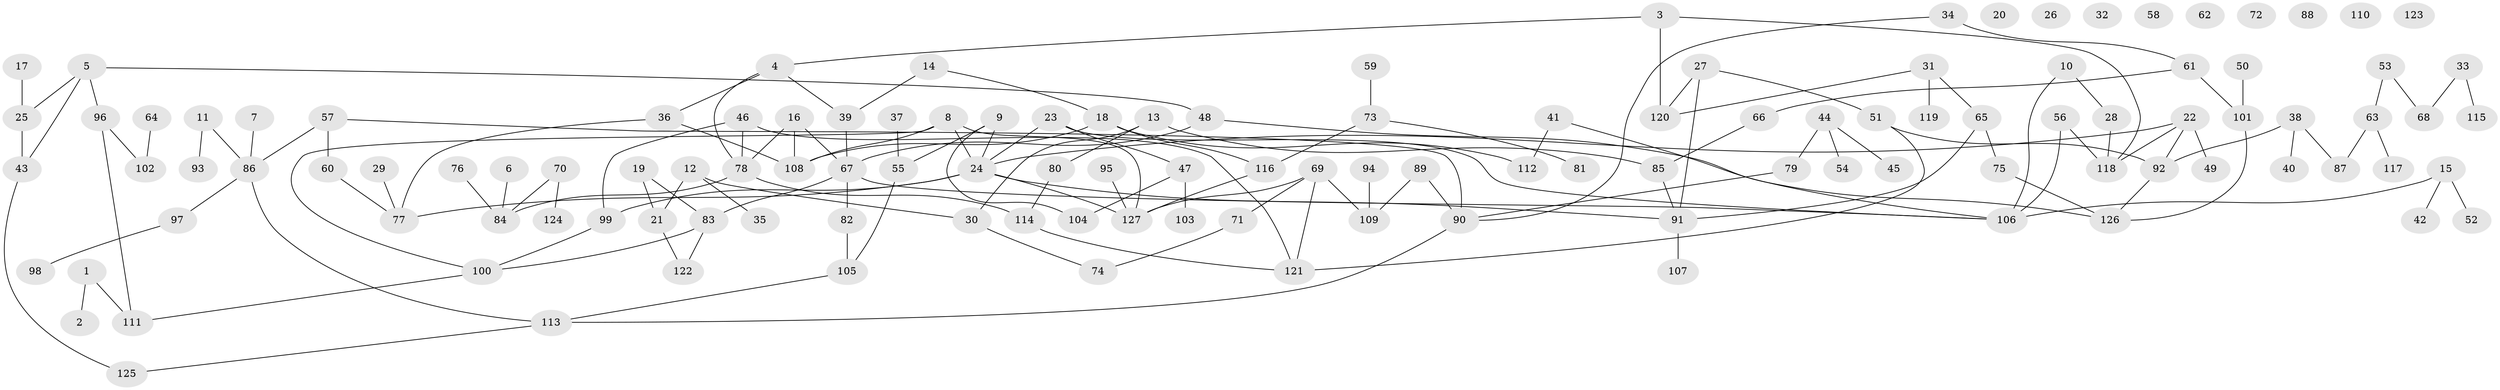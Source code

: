 // Generated by graph-tools (version 1.1) at 2025/49/03/09/25 03:49:03]
// undirected, 127 vertices, 153 edges
graph export_dot {
graph [start="1"]
  node [color=gray90,style=filled];
  1;
  2;
  3;
  4;
  5;
  6;
  7;
  8;
  9;
  10;
  11;
  12;
  13;
  14;
  15;
  16;
  17;
  18;
  19;
  20;
  21;
  22;
  23;
  24;
  25;
  26;
  27;
  28;
  29;
  30;
  31;
  32;
  33;
  34;
  35;
  36;
  37;
  38;
  39;
  40;
  41;
  42;
  43;
  44;
  45;
  46;
  47;
  48;
  49;
  50;
  51;
  52;
  53;
  54;
  55;
  56;
  57;
  58;
  59;
  60;
  61;
  62;
  63;
  64;
  65;
  66;
  67;
  68;
  69;
  70;
  71;
  72;
  73;
  74;
  75;
  76;
  77;
  78;
  79;
  80;
  81;
  82;
  83;
  84;
  85;
  86;
  87;
  88;
  89;
  90;
  91;
  92;
  93;
  94;
  95;
  96;
  97;
  98;
  99;
  100;
  101;
  102;
  103;
  104;
  105;
  106;
  107;
  108;
  109;
  110;
  111;
  112;
  113;
  114;
  115;
  116;
  117;
  118;
  119;
  120;
  121;
  122;
  123;
  124;
  125;
  126;
  127;
  1 -- 2;
  1 -- 111;
  3 -- 4;
  3 -- 118;
  3 -- 120;
  4 -- 36;
  4 -- 39;
  4 -- 78;
  5 -- 25;
  5 -- 43;
  5 -- 48;
  5 -- 96;
  6 -- 84;
  7 -- 86;
  8 -- 24;
  8 -- 100;
  8 -- 108;
  8 -- 127;
  9 -- 24;
  9 -- 55;
  9 -- 104;
  10 -- 28;
  10 -- 106;
  11 -- 86;
  11 -- 93;
  12 -- 21;
  12 -- 30;
  12 -- 35;
  13 -- 30;
  13 -- 80;
  13 -- 85;
  14 -- 18;
  14 -- 39;
  15 -- 42;
  15 -- 52;
  15 -- 106;
  16 -- 67;
  16 -- 78;
  16 -- 108;
  17 -- 25;
  18 -- 108;
  18 -- 112;
  18 -- 116;
  19 -- 21;
  19 -- 83;
  21 -- 122;
  22 -- 24;
  22 -- 49;
  22 -- 92;
  22 -- 118;
  23 -- 24;
  23 -- 47;
  23 -- 106;
  24 -- 77;
  24 -- 91;
  24 -- 99;
  24 -- 127;
  25 -- 43;
  27 -- 51;
  27 -- 91;
  27 -- 120;
  28 -- 118;
  29 -- 77;
  30 -- 74;
  31 -- 65;
  31 -- 119;
  31 -- 120;
  33 -- 68;
  33 -- 115;
  34 -- 61;
  34 -- 90;
  36 -- 77;
  36 -- 108;
  37 -- 55;
  38 -- 40;
  38 -- 87;
  38 -- 92;
  39 -- 67;
  41 -- 106;
  41 -- 112;
  43 -- 125;
  44 -- 45;
  44 -- 54;
  44 -- 79;
  46 -- 78;
  46 -- 99;
  46 -- 121;
  47 -- 103;
  47 -- 104;
  48 -- 67;
  48 -- 126;
  50 -- 101;
  51 -- 92;
  51 -- 121;
  53 -- 63;
  53 -- 68;
  55 -- 105;
  56 -- 106;
  56 -- 118;
  57 -- 60;
  57 -- 86;
  57 -- 90;
  59 -- 73;
  60 -- 77;
  61 -- 66;
  61 -- 101;
  63 -- 87;
  63 -- 117;
  64 -- 102;
  65 -- 75;
  65 -- 91;
  66 -- 85;
  67 -- 82;
  67 -- 83;
  67 -- 106;
  69 -- 71;
  69 -- 109;
  69 -- 121;
  69 -- 127;
  70 -- 84;
  70 -- 124;
  71 -- 74;
  73 -- 81;
  73 -- 116;
  75 -- 126;
  76 -- 84;
  78 -- 84;
  78 -- 114;
  79 -- 90;
  80 -- 114;
  82 -- 105;
  83 -- 100;
  83 -- 122;
  85 -- 91;
  86 -- 97;
  86 -- 113;
  89 -- 90;
  89 -- 109;
  90 -- 113;
  91 -- 107;
  92 -- 126;
  94 -- 109;
  95 -- 127;
  96 -- 102;
  96 -- 111;
  97 -- 98;
  99 -- 100;
  100 -- 111;
  101 -- 126;
  105 -- 113;
  113 -- 125;
  114 -- 121;
  116 -- 127;
}
